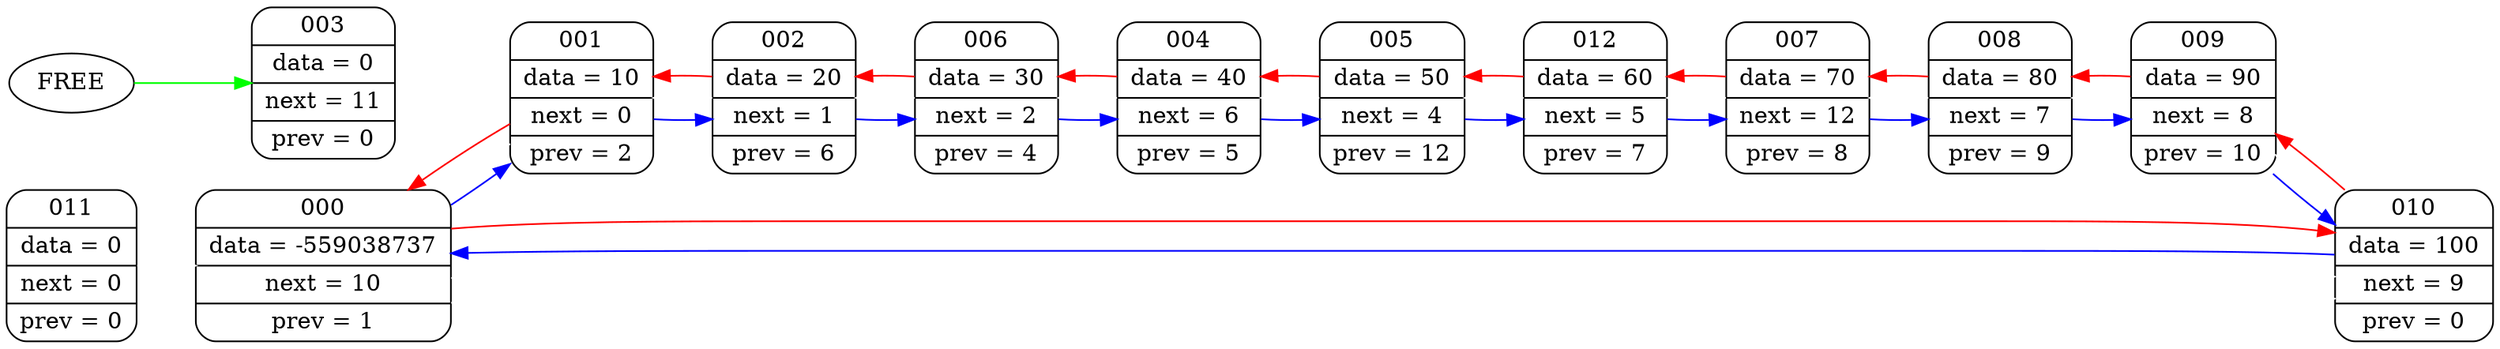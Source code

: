 digraph G
	{
	rankdir = LR
	node000 [shape=Mrecord; label = " {000} | {data = -559038737} | {next = 10} |{ prev = 1 }"];
	node001 [shape=Mrecord; label = " {001} | {data = 10} | {next = 0} |{ prev = 2 }"];
	node002 [shape=Mrecord; label = " {002} | {data = 20} | {next = 1} |{ prev = 6 }"];
	node003 [shape=Mrecord; label = " {003} | {data = 0} | {next = 11} |{ prev = 0 }"];
	node004 [shape=Mrecord; label = " {004} | {data = 40} | {next = 6} |{ prev = 5 }"];
	node005 [shape=Mrecord; label = " {005} | {data = 50} | {next = 4} |{ prev = 12 }"];
	node006 [shape=Mrecord; label = " {006} | {data = 30} | {next = 2} |{ prev = 4 }"];
	node007 [shape=Mrecord; label = " {007} | {data = 70} | {next = 12} |{ prev = 8 }"];
	node008 [shape=Mrecord; label = " {008} | {data = 80} | {next = 7} |{ prev = 9 }"];
	node009 [shape=Mrecord; label = " {009} | {data = 90} | {next = 8} |{ prev = 10 }"];
	node010 [shape=Mrecord; label = " {010} | {data = 100} | {next = 9} |{ prev = 0 }"];
	node011 [shape=Mrecord; label = " {011} | {data = 0} | {next = 0} |{ prev = 0 }"];
	node012 [shape=Mrecord; label = " {012} | {data = 60} | {next = 5} |{ prev = 7 }"];
	node010 -> node009 [weight = 1000; color = white; ];
	node000 -> node010 [weight = 1000; color = white; ];
	node001 -> node000 [weight = 1000; color = white; ];
	node011 -> node000 [weight = 1000; color = white; ];
	node006 -> node002 [weight = 1000; color = white; ];
	node004 -> node006 [weight = 1000; color = white; ];
	node002 -> node001 [weight = 1000; color = white; ];
	node012 -> node005 [weight = 1000; color = white; ];
	node007 -> node012 [weight = 1000; color = white; ];
	node008 -> node007 [weight = 1000; color = white; ];
	node009 -> node008 [weight = 1000; color = white; ];
	node000 -> node010 [weight = 1000; color = white; ];
	node005 -> node004 [weight = 1000; color = white; ];
	node000 -> node001 [color = blue;]
	node001 -> node002 [color = blue;]
	node002 -> node006 [color = blue;]
	node006 -> node004 [color = blue;]
	node004 -> node005 [color = blue;]
	node005 -> node012 [color = blue;]
	node012 -> node007 [color = blue;]
	node007 -> node008 [color = blue;]
	node008 -> node009 [color = blue;]
	node009 -> node010 [color = blue;]
	node010 -> node000 [color = blue;]
	node000 ->node010 [weight = 100000; color = red;]
	node010 ->node009 [weight = 100000; color = red;]
	node009 ->node008 [weight = 100000; color = red;]
	node008 ->node007 [weight = 100000; color = red;]
	node007 ->node012 [weight = 100000; color = red;]
	node012 ->node005 [weight = 100000; color = red;]
	node005 ->node004 [weight = 100000; color = red;]
	node004 ->node006 [weight = 100000; color = red;]
	node006 ->node002 [weight = 100000; color = red;]
	node002 ->node001 [weight = 100000; color = red;]
	node001 ->node000 [weight = 100000; color = red;]
	FREE -> node003 [color = green;]
	}